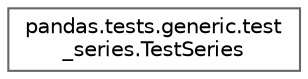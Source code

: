 digraph "Graphical Class Hierarchy"
{
 // LATEX_PDF_SIZE
  bgcolor="transparent";
  edge [fontname=Helvetica,fontsize=10,labelfontname=Helvetica,labelfontsize=10];
  node [fontname=Helvetica,fontsize=10,shape=box,height=0.2,width=0.4];
  rankdir="LR";
  Node0 [id="Node000000",label="pandas.tests.generic.test\l_series.TestSeries",height=0.2,width=0.4,color="grey40", fillcolor="white", style="filled",URL="$d1/d1d/classpandas_1_1tests_1_1generic_1_1test__series_1_1TestSeries.html",tooltip=" "];
}
